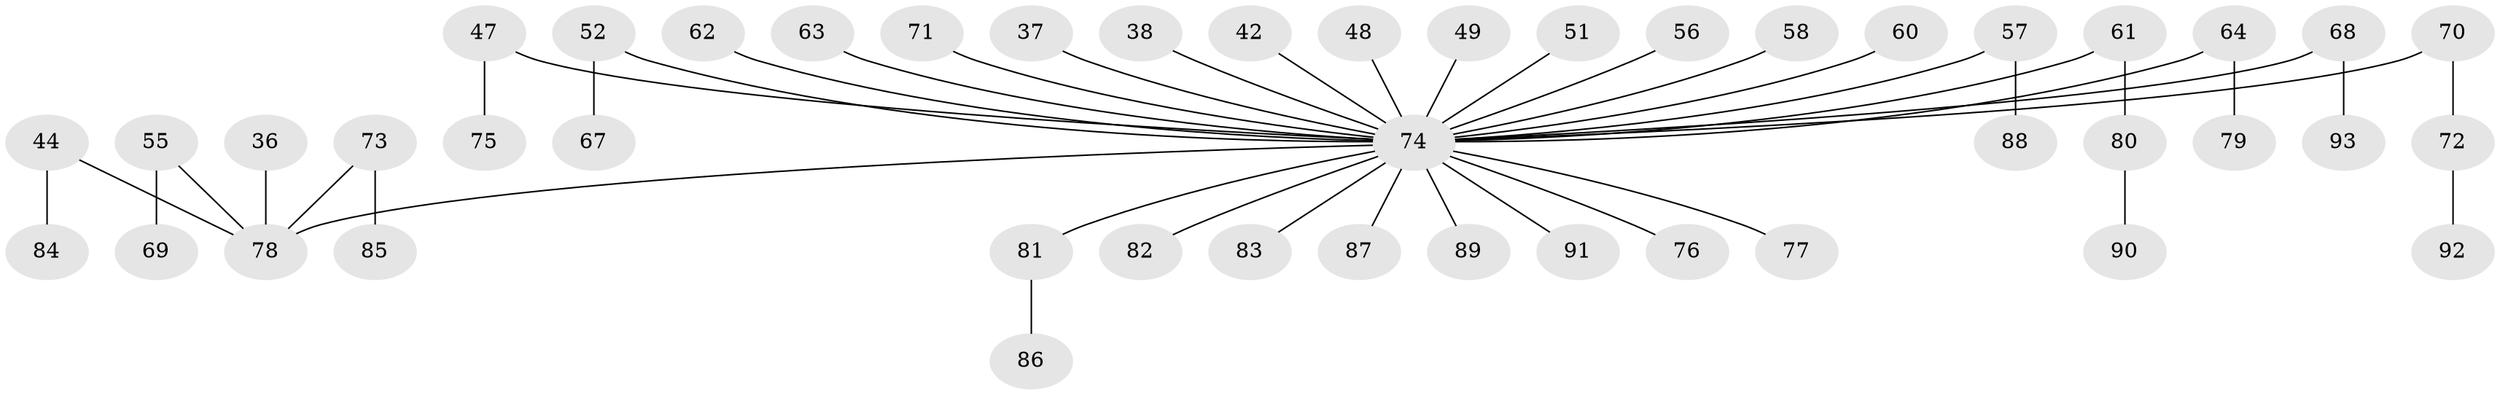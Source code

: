 // original degree distribution, {8: 0.010752688172043012, 1: 0.45161290322580644, 6: 0.043010752688172046, 4: 0.043010752688172046, 2: 0.3870967741935484, 5: 0.021505376344086023, 3: 0.043010752688172046}
// Generated by graph-tools (version 1.1) at 2025/53/03/09/25 04:53:30]
// undirected, 46 vertices, 45 edges
graph export_dot {
graph [start="1"]
  node [color=gray90,style=filled];
  36;
  37;
  38;
  42;
  44;
  47;
  48 [super="+22"];
  49;
  51;
  52;
  55;
  56;
  57 [super="+15"];
  58;
  60;
  61 [super="+11"];
  62;
  63;
  64;
  67;
  68;
  69;
  70;
  71;
  72;
  73 [super="+65"];
  74 [super="+24+66+53+35"];
  75;
  76;
  77;
  78 [super="+28+50+39"];
  79;
  80;
  81;
  82;
  83;
  84;
  85;
  86;
  87;
  88;
  89;
  90;
  91;
  92;
  93;
  36 -- 78;
  37 -- 74;
  38 -- 74;
  42 -- 74;
  44 -- 84;
  44 -- 78;
  47 -- 75;
  47 -- 74;
  48 -- 74;
  49 -- 74;
  51 -- 74;
  52 -- 67;
  52 -- 74;
  55 -- 69;
  55 -- 78;
  56 -- 74;
  57 -- 88;
  57 -- 74;
  58 -- 74;
  60 -- 74;
  61 -- 80;
  61 -- 74;
  62 -- 74;
  63 -- 74;
  64 -- 79;
  64 -- 74;
  68 -- 93;
  68 -- 74;
  70 -- 72;
  70 -- 74;
  71 -- 74;
  72 -- 92;
  73 -- 85;
  73 -- 78;
  74 -- 76;
  74 -- 78;
  74 -- 81;
  74 -- 82;
  74 -- 83;
  74 -- 89;
  74 -- 91;
  74 -- 87;
  74 -- 77;
  80 -- 90;
  81 -- 86;
}
